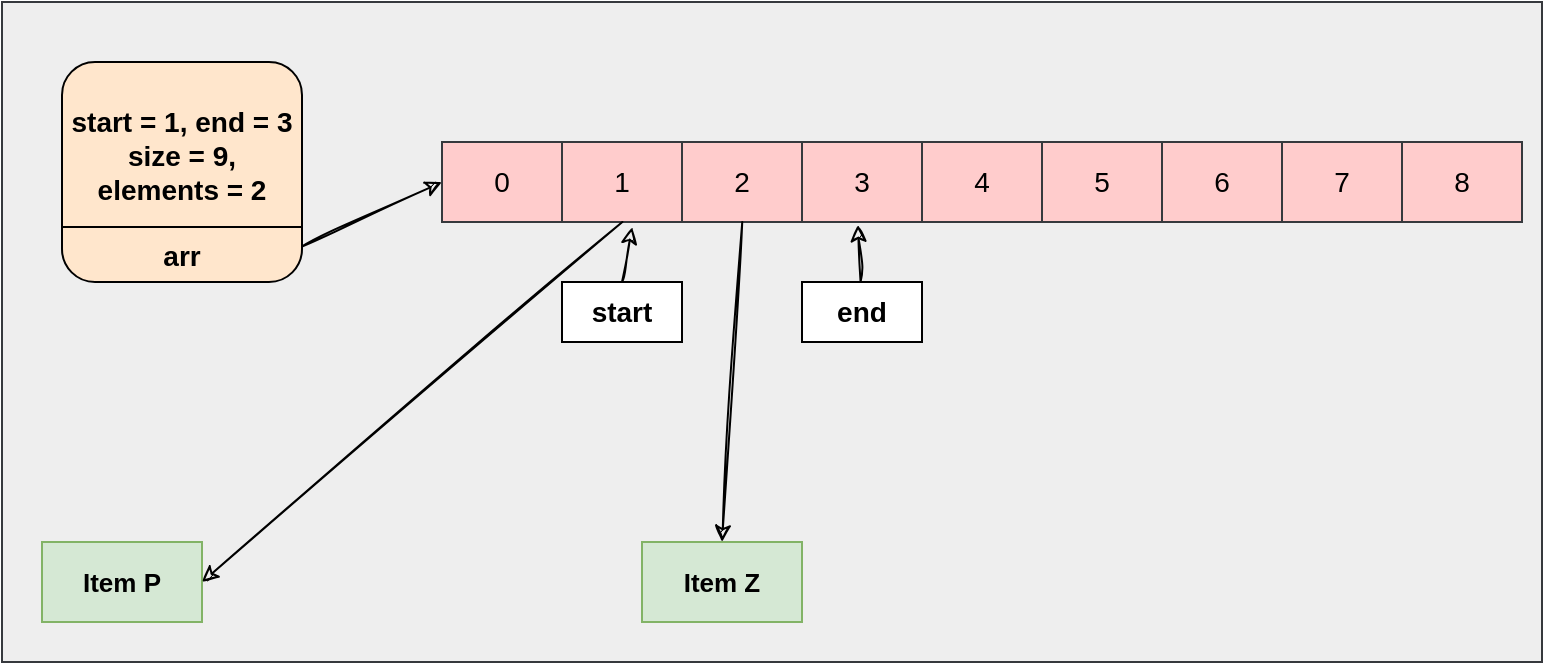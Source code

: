 <mxfile>
    <diagram id="QsftRYa1sXSmCK1CmnUs" name="Page-1">
        <mxGraphModel dx="992" dy="358" grid="1" gridSize="10" guides="1" tooltips="1" connect="1" arrows="1" fold="1" page="1" pageScale="1" pageWidth="827" pageHeight="1169" math="0" shadow="0">
            <root>
                <mxCell id="0"/>
                <mxCell id="1" parent="0"/>
                <mxCell id="29" value="" style="rounded=0;whiteSpace=wrap;html=1;fontSize=13;strokeColor=#36393d;fillColor=#eeeeee;" parent="1" vertex="1">
                    <mxGeometry x="60" y="50" width="770" height="330" as="geometry"/>
                </mxCell>
                <mxCell id="5" style="edgeStyle=none;html=1;entryX=0;entryY=0.5;entryDx=0;entryDy=0;fontSize=14;exitX=0.995;exitY=0.841;exitDx=0;exitDy=0;exitPerimeter=0;sketch=1;strokeColor=#000000;" parent="1" source="2" target="9" edge="1">
                    <mxGeometry relative="1" as="geometry">
                        <mxPoint x="320" y="140" as="targetPoint"/>
                    </mxGeometry>
                </mxCell>
                <mxCell id="2" value="&lt;b style=&quot;font-size: 14px&quot;&gt;&lt;br&gt;start = 1, end = 3&lt;br&gt;size = 9, elements = 2&lt;br&gt;&lt;br&gt;arr&lt;/b&gt;" style="rounded=1;whiteSpace=wrap;html=1;fillColor=#ffe6cc;strokeColor=#000000;fontColor=#000000;" parent="1" vertex="1">
                    <mxGeometry x="90" y="80" width="120" height="110" as="geometry"/>
                </mxCell>
                <mxCell id="4" value="" style="endArrow=none;html=1;fontSize=14;entryX=1;entryY=0.75;entryDx=0;entryDy=0;exitX=0;exitY=0.75;exitDx=0;exitDy=0;strokeColor=#000000;" parent="1" source="2" target="2" edge="1">
                    <mxGeometry width="50" height="50" relative="1" as="geometry">
                        <mxPoint x="70" y="300" as="sourcePoint"/>
                        <mxPoint x="120" y="250" as="targetPoint"/>
                    </mxGeometry>
                </mxCell>
                <mxCell id="8" value="" style="shape=table;startSize=0;container=1;collapsible=0;childLayout=tableLayout;fontSize=14;fillColor=#ffcccc;strokeColor=#36393d;fontColor=#000000;verticalAlign=middle;" parent="1" vertex="1">
                    <mxGeometry x="280" y="120" width="540" height="40" as="geometry"/>
                </mxCell>
                <mxCell id="9" value="" style="shape=partialRectangle;collapsible=0;dropTarget=0;pointerEvents=0;fillColor=none;top=0;left=0;bottom=0;right=0;points=[[0,0.5],[1,0.5]];portConstraint=eastwest;fontSize=14;" parent="8" vertex="1">
                    <mxGeometry width="540" height="40" as="geometry"/>
                </mxCell>
                <mxCell id="10" value="0" style="shape=partialRectangle;html=1;whiteSpace=wrap;connectable=0;overflow=hidden;fillColor=none;top=0;left=0;bottom=0;right=0;pointerEvents=1;fontSize=14;" parent="9" vertex="1">
                    <mxGeometry width="60" height="40" as="geometry">
                        <mxRectangle width="60" height="40" as="alternateBounds"/>
                    </mxGeometry>
                </mxCell>
                <mxCell id="11" value="&lt;font color=&quot;#000000&quot;&gt;1&lt;/font&gt;" style="shape=partialRectangle;html=1;whiteSpace=wrap;connectable=0;overflow=hidden;fillColor=none;top=0;left=0;bottom=0;right=0;pointerEvents=1;fontSize=14;" parent="9" vertex="1">
                    <mxGeometry x="60" width="60" height="40" as="geometry">
                        <mxRectangle width="60" height="40" as="alternateBounds"/>
                    </mxGeometry>
                </mxCell>
                <mxCell id="12" value="&lt;font color=&quot;#000000&quot;&gt;2&lt;/font&gt;" style="shape=partialRectangle;html=1;whiteSpace=wrap;connectable=0;overflow=hidden;fillColor=none;top=0;left=0;bottom=0;right=0;pointerEvents=1;fontSize=14;" parent="9" vertex="1">
                    <mxGeometry x="120" width="60" height="40" as="geometry">
                        <mxRectangle width="60" height="40" as="alternateBounds"/>
                    </mxGeometry>
                </mxCell>
                <mxCell id="13" value="3" style="shape=partialRectangle;html=1;whiteSpace=wrap;connectable=0;overflow=hidden;fillColor=none;top=0;left=0;bottom=0;right=0;pointerEvents=1;fontSize=14;" parent="9" vertex="1">
                    <mxGeometry x="180" width="60" height="40" as="geometry">
                        <mxRectangle width="60" height="40" as="alternateBounds"/>
                    </mxGeometry>
                </mxCell>
                <mxCell id="14" value="4" style="shape=partialRectangle;html=1;whiteSpace=wrap;connectable=0;overflow=hidden;fillColor=none;top=0;left=0;bottom=0;right=0;pointerEvents=1;fontSize=14;" parent="9" vertex="1">
                    <mxGeometry x="240" width="60" height="40" as="geometry">
                        <mxRectangle width="60" height="40" as="alternateBounds"/>
                    </mxGeometry>
                </mxCell>
                <mxCell id="15" value="5" style="shape=partialRectangle;html=1;whiteSpace=wrap;connectable=0;overflow=hidden;fillColor=none;top=0;left=0;bottom=0;right=0;pointerEvents=1;fontSize=14;" parent="9" vertex="1">
                    <mxGeometry x="300" width="60" height="40" as="geometry">
                        <mxRectangle width="60" height="40" as="alternateBounds"/>
                    </mxGeometry>
                </mxCell>
                <mxCell id="16" value="6" style="shape=partialRectangle;html=1;whiteSpace=wrap;connectable=0;overflow=hidden;fillColor=none;top=0;left=0;bottom=0;right=0;pointerEvents=1;fontSize=14;" parent="9" vertex="1">
                    <mxGeometry x="360" width="60" height="40" as="geometry">
                        <mxRectangle width="60" height="40" as="alternateBounds"/>
                    </mxGeometry>
                </mxCell>
                <mxCell id="17" value="7" style="shape=partialRectangle;html=1;whiteSpace=wrap;connectable=0;overflow=hidden;fillColor=none;top=0;left=0;bottom=0;right=0;pointerEvents=1;fontSize=14;" parent="9" vertex="1">
                    <mxGeometry x="420" width="60" height="40" as="geometry">
                        <mxRectangle width="60" height="40" as="alternateBounds"/>
                    </mxGeometry>
                </mxCell>
                <mxCell id="18" value="8" style="shape=partialRectangle;html=1;whiteSpace=wrap;connectable=0;overflow=hidden;fillColor=none;top=0;left=0;bottom=0;right=0;pointerEvents=1;fontSize=14;" parent="9" vertex="1">
                    <mxGeometry x="480" width="60" height="40" as="geometry">
                        <mxRectangle width="60" height="40" as="alternateBounds"/>
                    </mxGeometry>
                </mxCell>
                <mxCell id="20" style="edgeStyle=none;html=1;entryX=0.385;entryY=1.038;entryDx=0;entryDy=0;entryPerimeter=0;fontSize=14;sketch=1;strokeColor=#000000;" parent="1" source="19" target="9" edge="1">
                    <mxGeometry relative="1" as="geometry"/>
                </mxCell>
                <mxCell id="19" value="&lt;b&gt;end&lt;/b&gt;" style="rounded=0;whiteSpace=wrap;html=1;fontSize=14;" parent="1" vertex="1">
                    <mxGeometry x="460" y="190" width="60" height="30" as="geometry"/>
                </mxCell>
                <mxCell id="21" value="&lt;b&gt;&lt;font style=&quot;font-size: 13px&quot;&gt;Item P&lt;/font&gt;&lt;/b&gt;" style="rounded=0;whiteSpace=wrap;html=1;fontSize=14;fillColor=#d5e8d4;strokeColor=#82b366;fontColor=#000000;" parent="1" vertex="1">
                    <mxGeometry x="80" y="320" width="80" height="40" as="geometry"/>
                </mxCell>
                <mxCell id="22" value="&lt;b&gt;&lt;font style=&quot;font-size: 13px&quot;&gt;Item Z&lt;/font&gt;&lt;/b&gt;" style="rounded=0;whiteSpace=wrap;html=1;fontSize=14;fillColor=#d5e8d4;strokeColor=#82b366;fontColor=#000000;" parent="1" vertex="1">
                    <mxGeometry x="380" y="320" width="80" height="40" as="geometry"/>
                </mxCell>
                <mxCell id="26" style="edgeStyle=none;sketch=1;html=1;entryX=1;entryY=0.5;entryDx=0;entryDy=0;fontSize=13;exitX=0.167;exitY=1;exitDx=0;exitDy=0;exitPerimeter=0;strokeColor=#000000;" parent="1" source="9" target="21" edge="1">
                    <mxGeometry relative="1" as="geometry"/>
                </mxCell>
                <mxCell id="27" style="edgeStyle=none;sketch=1;html=1;entryX=0.5;entryY=0;entryDx=0;entryDy=0;fontSize=13;exitX=0.278;exitY=1;exitDx=0;exitDy=0;exitPerimeter=0;strokeColor=#000000;" parent="1" source="9" target="22" edge="1">
                    <mxGeometry relative="1" as="geometry"/>
                </mxCell>
                <mxCell id="31" style="edgeStyle=none;html=1;fontColor=#f0f0f0;entryX=0.176;entryY=1.067;entryDx=0;entryDy=0;entryPerimeter=0;strokeColor=#000000;exitX=0.5;exitY=0;exitDx=0;exitDy=0;sketch=1;" edge="1" parent="1" source="30" target="9">
                    <mxGeometry relative="1" as="geometry">
                        <mxPoint x="370" y="200" as="sourcePoint"/>
                    </mxGeometry>
                </mxCell>
                <mxCell id="30" value="&lt;b&gt;start&lt;/b&gt;" style="rounded=0;whiteSpace=wrap;html=1;fontSize=14;" vertex="1" parent="1">
                    <mxGeometry x="340" y="190" width="60" height="30" as="geometry"/>
                </mxCell>
            </root>
        </mxGraphModel>
    </diagram>
</mxfile>